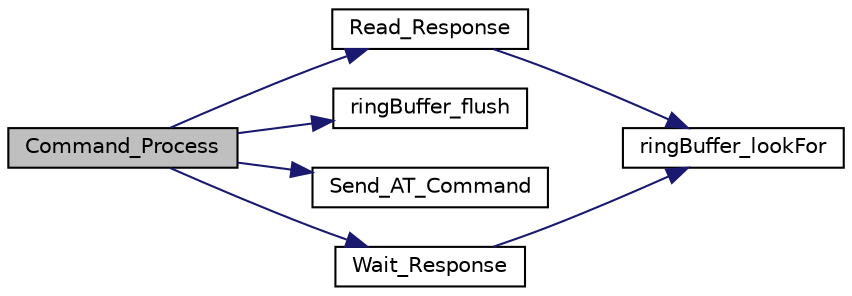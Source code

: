digraph "Command_Process"
{
 // LATEX_PDF_SIZE
  edge [fontname="Helvetica",fontsize="10",labelfontname="Helvetica",labelfontsize="10"];
  node [fontname="Helvetica",fontsize="10",shape=record];
  rankdir="LR";
  Node1 [label="Command_Process",height=0.2,width=0.4,color="black", fillcolor="grey75", style="filled", fontcolor="black",tooltip="This function handles AT commands and waits the messages expected from the ESP8266."];
  Node1 -> Node2 [color="midnightblue",fontsize="10",style="solid",fontname="Helvetica"];
  Node2 [label="Read_Response",height=0.2,width=0.4,color="black", fillcolor="white", style="filled",URL="$esp8266_8c.html#a38e4927f2a0f897c44d993be83e96aba",tooltip="Read the specified message from the ring buffer."];
  Node2 -> Node3 [color="midnightblue",fontsize="10",style="solid",fontname="Helvetica"];
  Node3 [label="ringBuffer_lookFor",height=0.2,width=0.4,color="black", fillcolor="white", style="filled",URL="$ring__buffer_8c.html#ad584e76089ed7066f0b7a45221f19fc4",tooltip="Search a specific data array in the ring buffer ."];
  Node1 -> Node4 [color="midnightblue",fontsize="10",style="solid",fontname="Helvetica"];
  Node4 [label="ringBuffer_flush",height=0.2,width=0.4,color="black", fillcolor="white", style="filled",URL="$ring__buffer_8c.html#ac51239e5fb9265802477417817fbf614",tooltip="Clear the ring buffer."];
  Node1 -> Node5 [color="midnightblue",fontsize="10",style="solid",fontname="Helvetica"];
  Node5 [label="Send_AT_Command",height=0.2,width=0.4,color="black", fillcolor="white", style="filled",URL="$esp8266_8c.html#aa60813d3a65743ce3d8bd71760121bf5",tooltip="AT command send function."];
  Node1 -> Node6 [color="midnightblue",fontsize="10",style="solid",fontname="Helvetica"];
  Node6 [label="Wait_Response",height=0.2,width=0.4,color="black", fillcolor="white", style="filled",URL="$esp8266_8c.html#a1c690cd3883ffc79b729c4d46760cd64",tooltip="Wait the specified message."];
  Node6 -> Node3 [color="midnightblue",fontsize="10",style="solid",fontname="Helvetica"];
}
